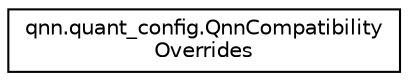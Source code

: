 digraph "Graphical Class Hierarchy"
{
 // LATEX_PDF_SIZE
  edge [fontname="Helvetica",fontsize="10",labelfontname="Helvetica",labelfontsize="10"];
  node [fontname="Helvetica",fontsize="10",shape=record];
  rankdir="LR";
  Node0 [label="qnn.quant_config.QnnCompatibility\lOverrides",height=0.2,width=0.4,color="black", fillcolor="white", style="filled",URL="$classqnn_1_1quant__config_1_1QnnCompatibilityOverrides.html",tooltip=" "];
}
